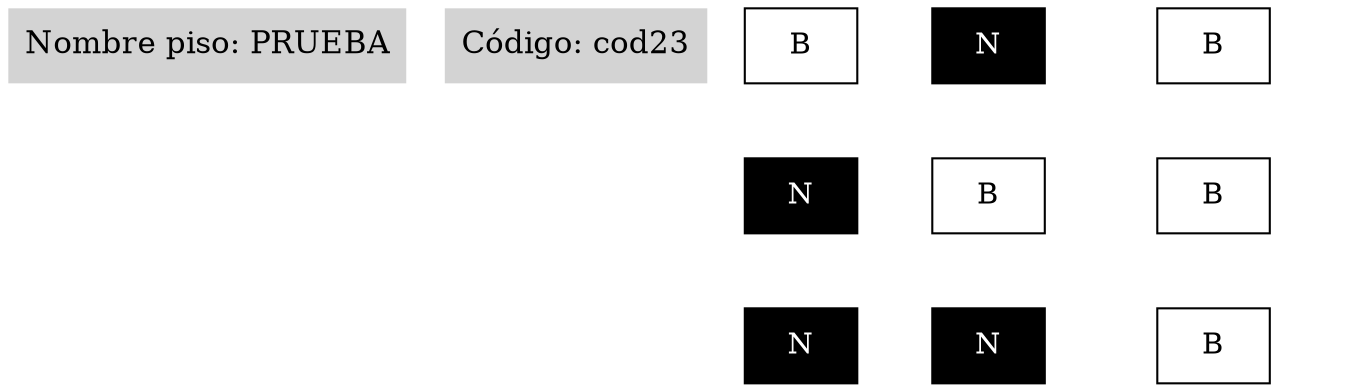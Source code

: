 digraph G {
	edge [style=invis]
	rankdir=TB
	node [shape=box style=filled]
	subgraph matriz_azulejos {
		T [label="Nombre piso: PRUEBA" fontsize=15 shape=plaintext]
		S [label="Código: cod23" fontsize=15 shape=plaintext]
		33 [label=B fillcolor=white]
		32 [label=N fillcolor=black fontcolor=white]
		32 -> 32 [style=invis]
		31 [label=N fillcolor=black fontcolor=white]
		31 -> 31 [style=invis]
		23 [label=N fillcolor=black fontcolor=white]
		23 -> 23 [style=invis]
		22 [label=B fillcolor=white]
		22 -> 22 [style=invis]
		22 -> 22 [style=invis]
		21 [label=N fillcolor=black fontcolor=white]
		21 -> 21 [style=invis]
		21 -> 21 [style=invis]
		13 [label=B fillcolor=white]
		13 -> 13 [style=invis]
		12 [label=B fillcolor=white]
		12 -> 12 [style=invis]
		12 -> 12 [style=invis]
		11 [label=B fillcolor=white]
		11 -> 11 [style=invis]
		11 -> 11 [style=invis]
	}
	33 -> 32
	32 -> 31
	23 -> 22
	22 -> 21
	13 -> 12
	12 -> 11
}
